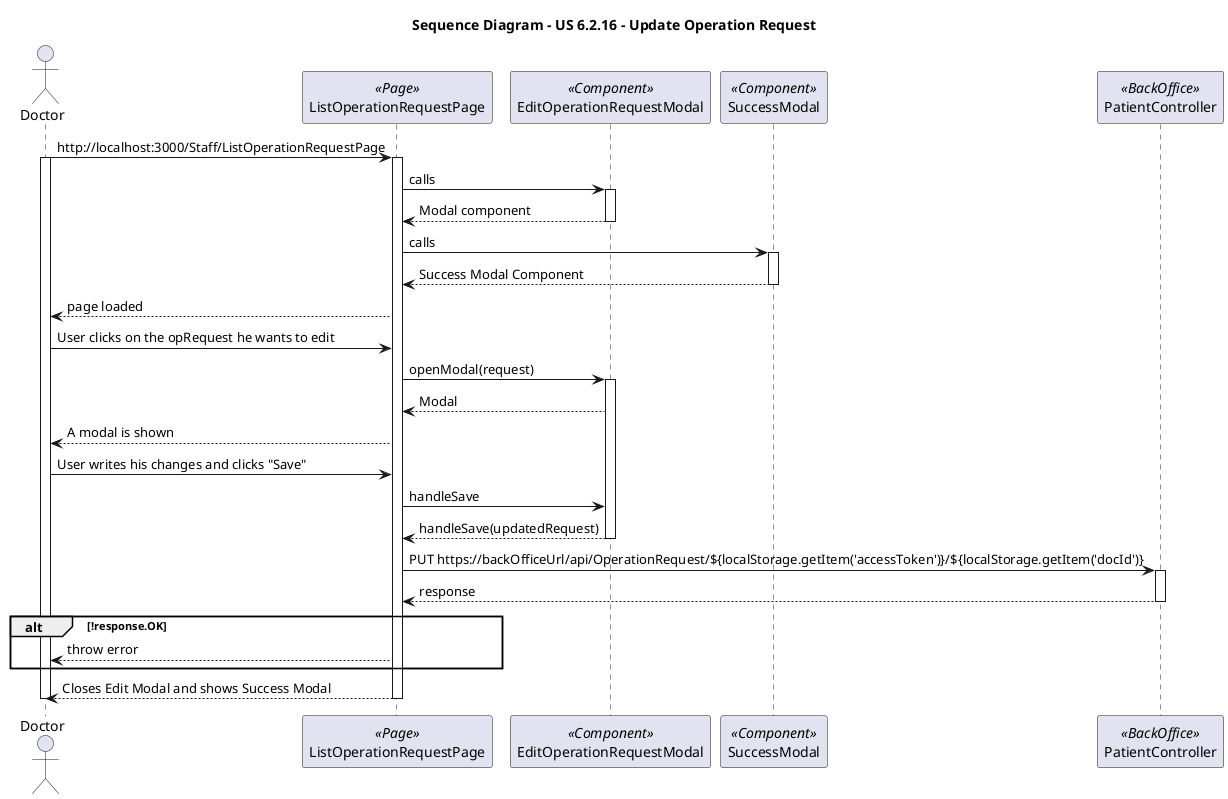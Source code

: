 @startuml US 6.2.16

title Sequence Diagram - US 6.2.16 - Update Operation Request

actor "Doctor" as user
participant "ListOperationRequestPage" as pag <<Page>>
participant "EditOperationRequestModal" as form <<Component>>
participant "SuccessModal" as modal <<Component>>
participant "PatientController" as con <<BackOffice>>

user -> pag: http://localhost:3000/Staff/ListOperationRequestPage
activate user
    activate pag
        pag -> form : calls
        activate form
            form --> pag : Modal component
        deactivate form
        pag-> modal : calls
        activate modal
            modal--> pag : Success Modal Component
        deactivate modal
        pag --> user : page loaded
        user -> pag : User clicks on the opRequest he wants to edit
        pag -> form : openModal(request)
        activate form
            form --> pag : Modal
            pag --> user : A modal is shown
            user -> pag : User writes his changes and clicks "Save"
            pag -> form : handleSave
            form --> pag : handleSave(updatedRequest)
        deactivate form
        pag -> con : PUT https://backOfficeUrl/api/OperationRequest/${localStorage.getItem('accessToken')}/${localStorage.getItem('docId')}
        activate con
            con -->pag : response
        deactivate con
        alt !response.OK
            pag --> user : throw error 
        end
        pag --> user: Closes Edit Modal and shows Success Modal
    deactivate pag
deactivate user
@enduml